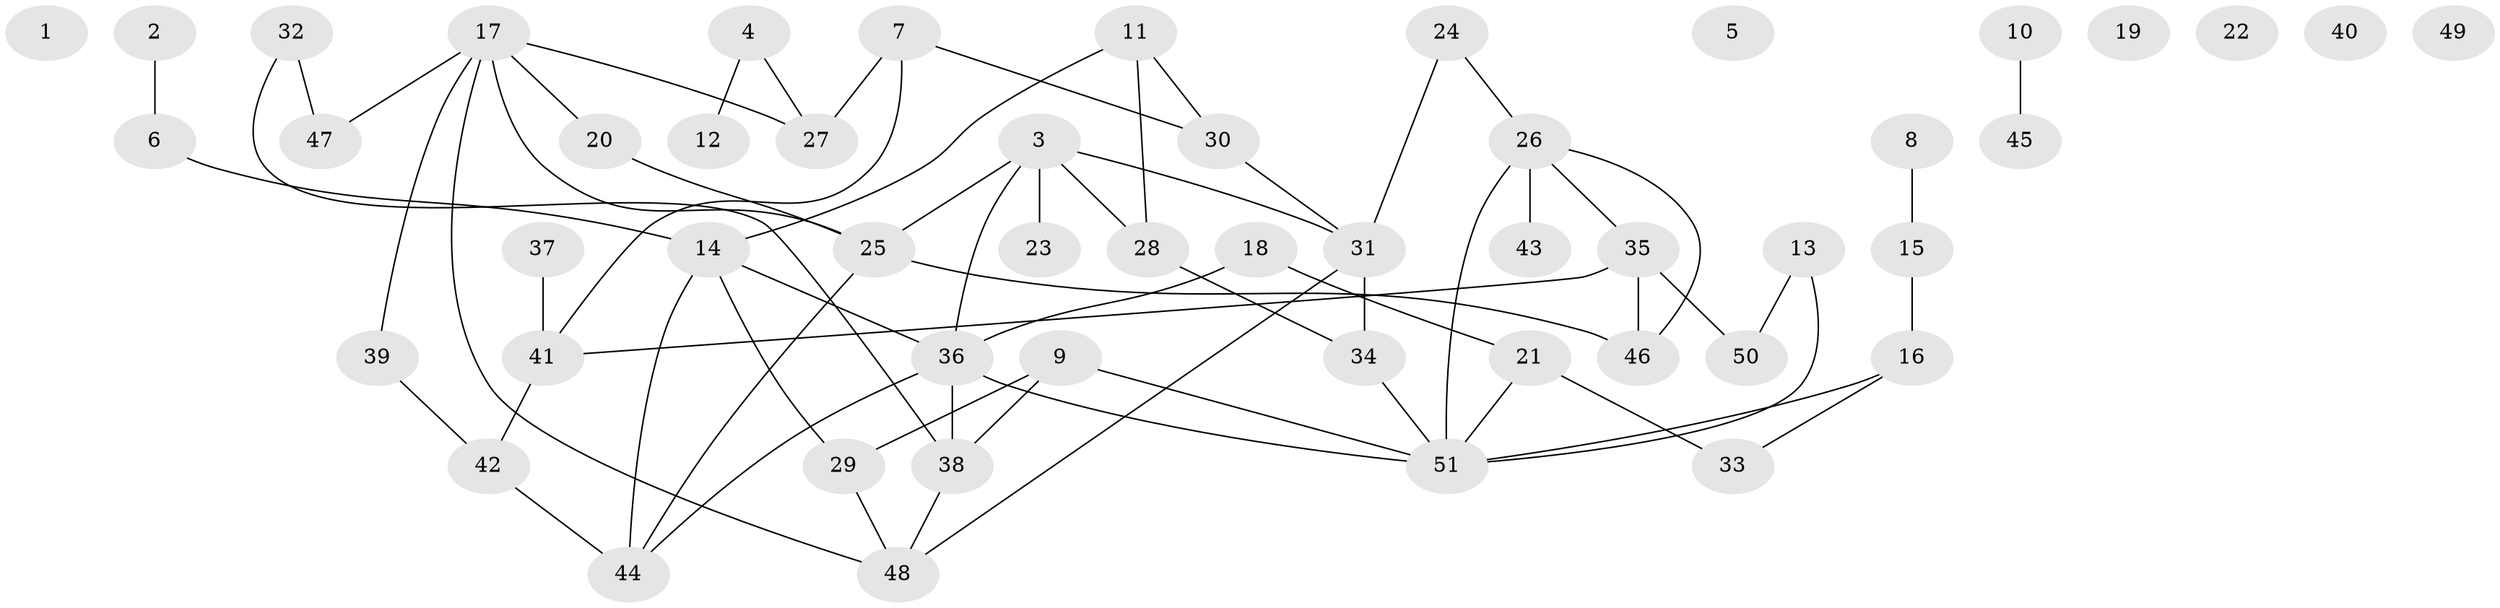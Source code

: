 // coarse degree distribution, {0: 0.28, 4: 0.24, 1: 0.2, 2: 0.12, 5: 0.04, 3: 0.04, 8: 0.04, 7: 0.04}
// Generated by graph-tools (version 1.1) at 2025/44/03/04/25 21:44:03]
// undirected, 51 vertices, 66 edges
graph export_dot {
graph [start="1"]
  node [color=gray90,style=filled];
  1;
  2;
  3;
  4;
  5;
  6;
  7;
  8;
  9;
  10;
  11;
  12;
  13;
  14;
  15;
  16;
  17;
  18;
  19;
  20;
  21;
  22;
  23;
  24;
  25;
  26;
  27;
  28;
  29;
  30;
  31;
  32;
  33;
  34;
  35;
  36;
  37;
  38;
  39;
  40;
  41;
  42;
  43;
  44;
  45;
  46;
  47;
  48;
  49;
  50;
  51;
  2 -- 6;
  3 -- 23;
  3 -- 25;
  3 -- 28;
  3 -- 31;
  3 -- 36;
  4 -- 12;
  4 -- 27;
  6 -- 14;
  7 -- 27;
  7 -- 30;
  7 -- 41;
  8 -- 15;
  9 -- 29;
  9 -- 38;
  9 -- 51;
  10 -- 45;
  11 -- 14;
  11 -- 28;
  11 -- 30;
  13 -- 50;
  13 -- 51;
  14 -- 29;
  14 -- 36;
  14 -- 44;
  15 -- 16;
  16 -- 33;
  16 -- 51;
  17 -- 20;
  17 -- 25;
  17 -- 27;
  17 -- 39;
  17 -- 47;
  17 -- 48;
  18 -- 21;
  18 -- 36;
  20 -- 25;
  21 -- 33;
  21 -- 51;
  24 -- 26;
  24 -- 31;
  25 -- 44;
  25 -- 46;
  26 -- 35;
  26 -- 43;
  26 -- 46;
  26 -- 51;
  28 -- 34;
  29 -- 48;
  30 -- 31;
  31 -- 34;
  31 -- 48;
  32 -- 38;
  32 -- 47;
  34 -- 51;
  35 -- 41;
  35 -- 46;
  35 -- 50;
  36 -- 38;
  36 -- 44;
  36 -- 51;
  37 -- 41;
  38 -- 48;
  39 -- 42;
  41 -- 42;
  42 -- 44;
}
